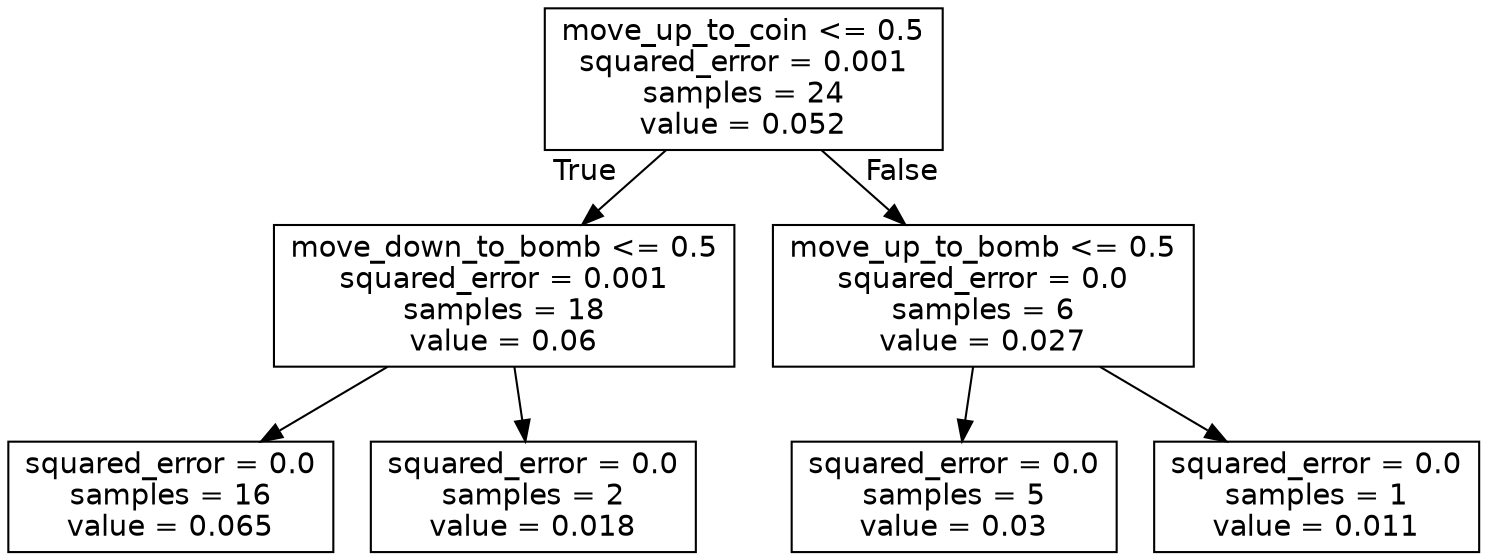 digraph Tree {
node [shape=box, fontname="helvetica"] ;
edge [fontname="helvetica"] ;
0 [label="move_up_to_coin <= 0.5\nsquared_error = 0.001\nsamples = 24\nvalue = 0.052"] ;
1 [label="move_down_to_bomb <= 0.5\nsquared_error = 0.001\nsamples = 18\nvalue = 0.06"] ;
0 -> 1 [labeldistance=2.5, labelangle=45, headlabel="True"] ;
2 [label="squared_error = 0.0\nsamples = 16\nvalue = 0.065"] ;
1 -> 2 ;
3 [label="squared_error = 0.0\nsamples = 2\nvalue = 0.018"] ;
1 -> 3 ;
4 [label="move_up_to_bomb <= 0.5\nsquared_error = 0.0\nsamples = 6\nvalue = 0.027"] ;
0 -> 4 [labeldistance=2.5, labelangle=-45, headlabel="False"] ;
5 [label="squared_error = 0.0\nsamples = 5\nvalue = 0.03"] ;
4 -> 5 ;
6 [label="squared_error = 0.0\nsamples = 1\nvalue = 0.011"] ;
4 -> 6 ;
}